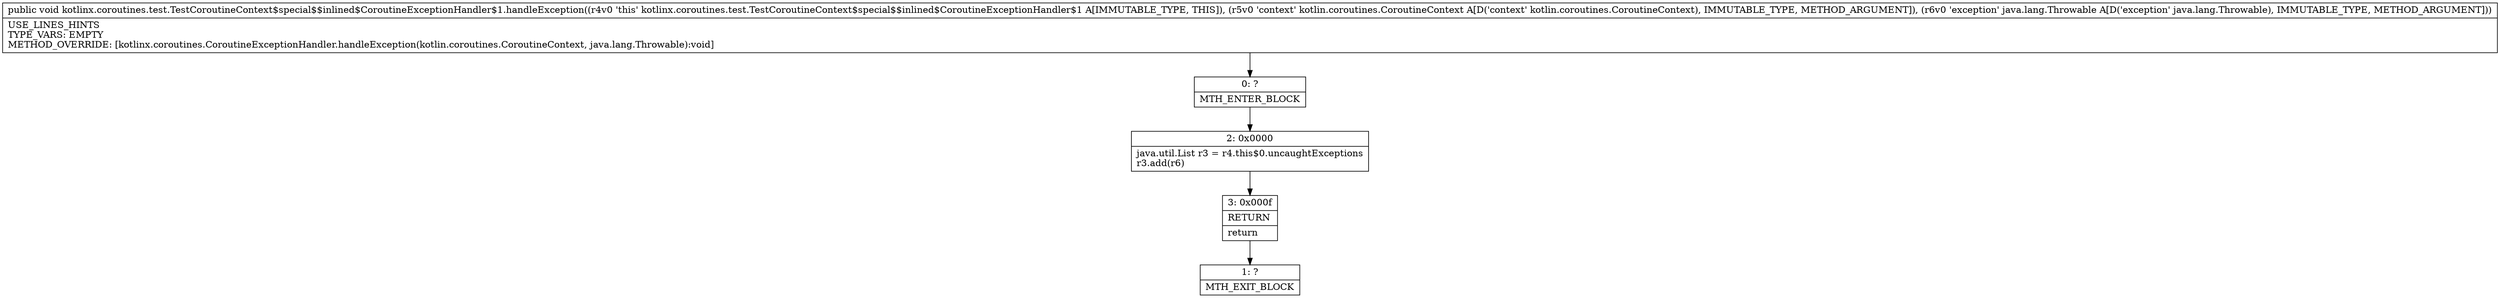 digraph "CFG forkotlinx.coroutines.test.TestCoroutineContext$special$$inlined$CoroutineExceptionHandler$1.handleException(Lkotlin\/coroutines\/CoroutineContext;Ljava\/lang\/Throwable;)V" {
Node_0 [shape=record,label="{0\:\ ?|MTH_ENTER_BLOCK\l}"];
Node_2 [shape=record,label="{2\:\ 0x0000|java.util.List r3 = r4.this$0.uncaughtExceptions\lr3.add(r6)\l}"];
Node_3 [shape=record,label="{3\:\ 0x000f|RETURN\l|return\l}"];
Node_1 [shape=record,label="{1\:\ ?|MTH_EXIT_BLOCK\l}"];
MethodNode[shape=record,label="{public void kotlinx.coroutines.test.TestCoroutineContext$special$$inlined$CoroutineExceptionHandler$1.handleException((r4v0 'this' kotlinx.coroutines.test.TestCoroutineContext$special$$inlined$CoroutineExceptionHandler$1 A[IMMUTABLE_TYPE, THIS]), (r5v0 'context' kotlin.coroutines.CoroutineContext A[D('context' kotlin.coroutines.CoroutineContext), IMMUTABLE_TYPE, METHOD_ARGUMENT]), (r6v0 'exception' java.lang.Throwable A[D('exception' java.lang.Throwable), IMMUTABLE_TYPE, METHOD_ARGUMENT]))  | USE_LINES_HINTS\lTYPE_VARS: EMPTY\lMETHOD_OVERRIDE: [kotlinx.coroutines.CoroutineExceptionHandler.handleException(kotlin.coroutines.CoroutineContext, java.lang.Throwable):void]\l}"];
MethodNode -> Node_0;Node_0 -> Node_2;
Node_2 -> Node_3;
Node_3 -> Node_1;
}

